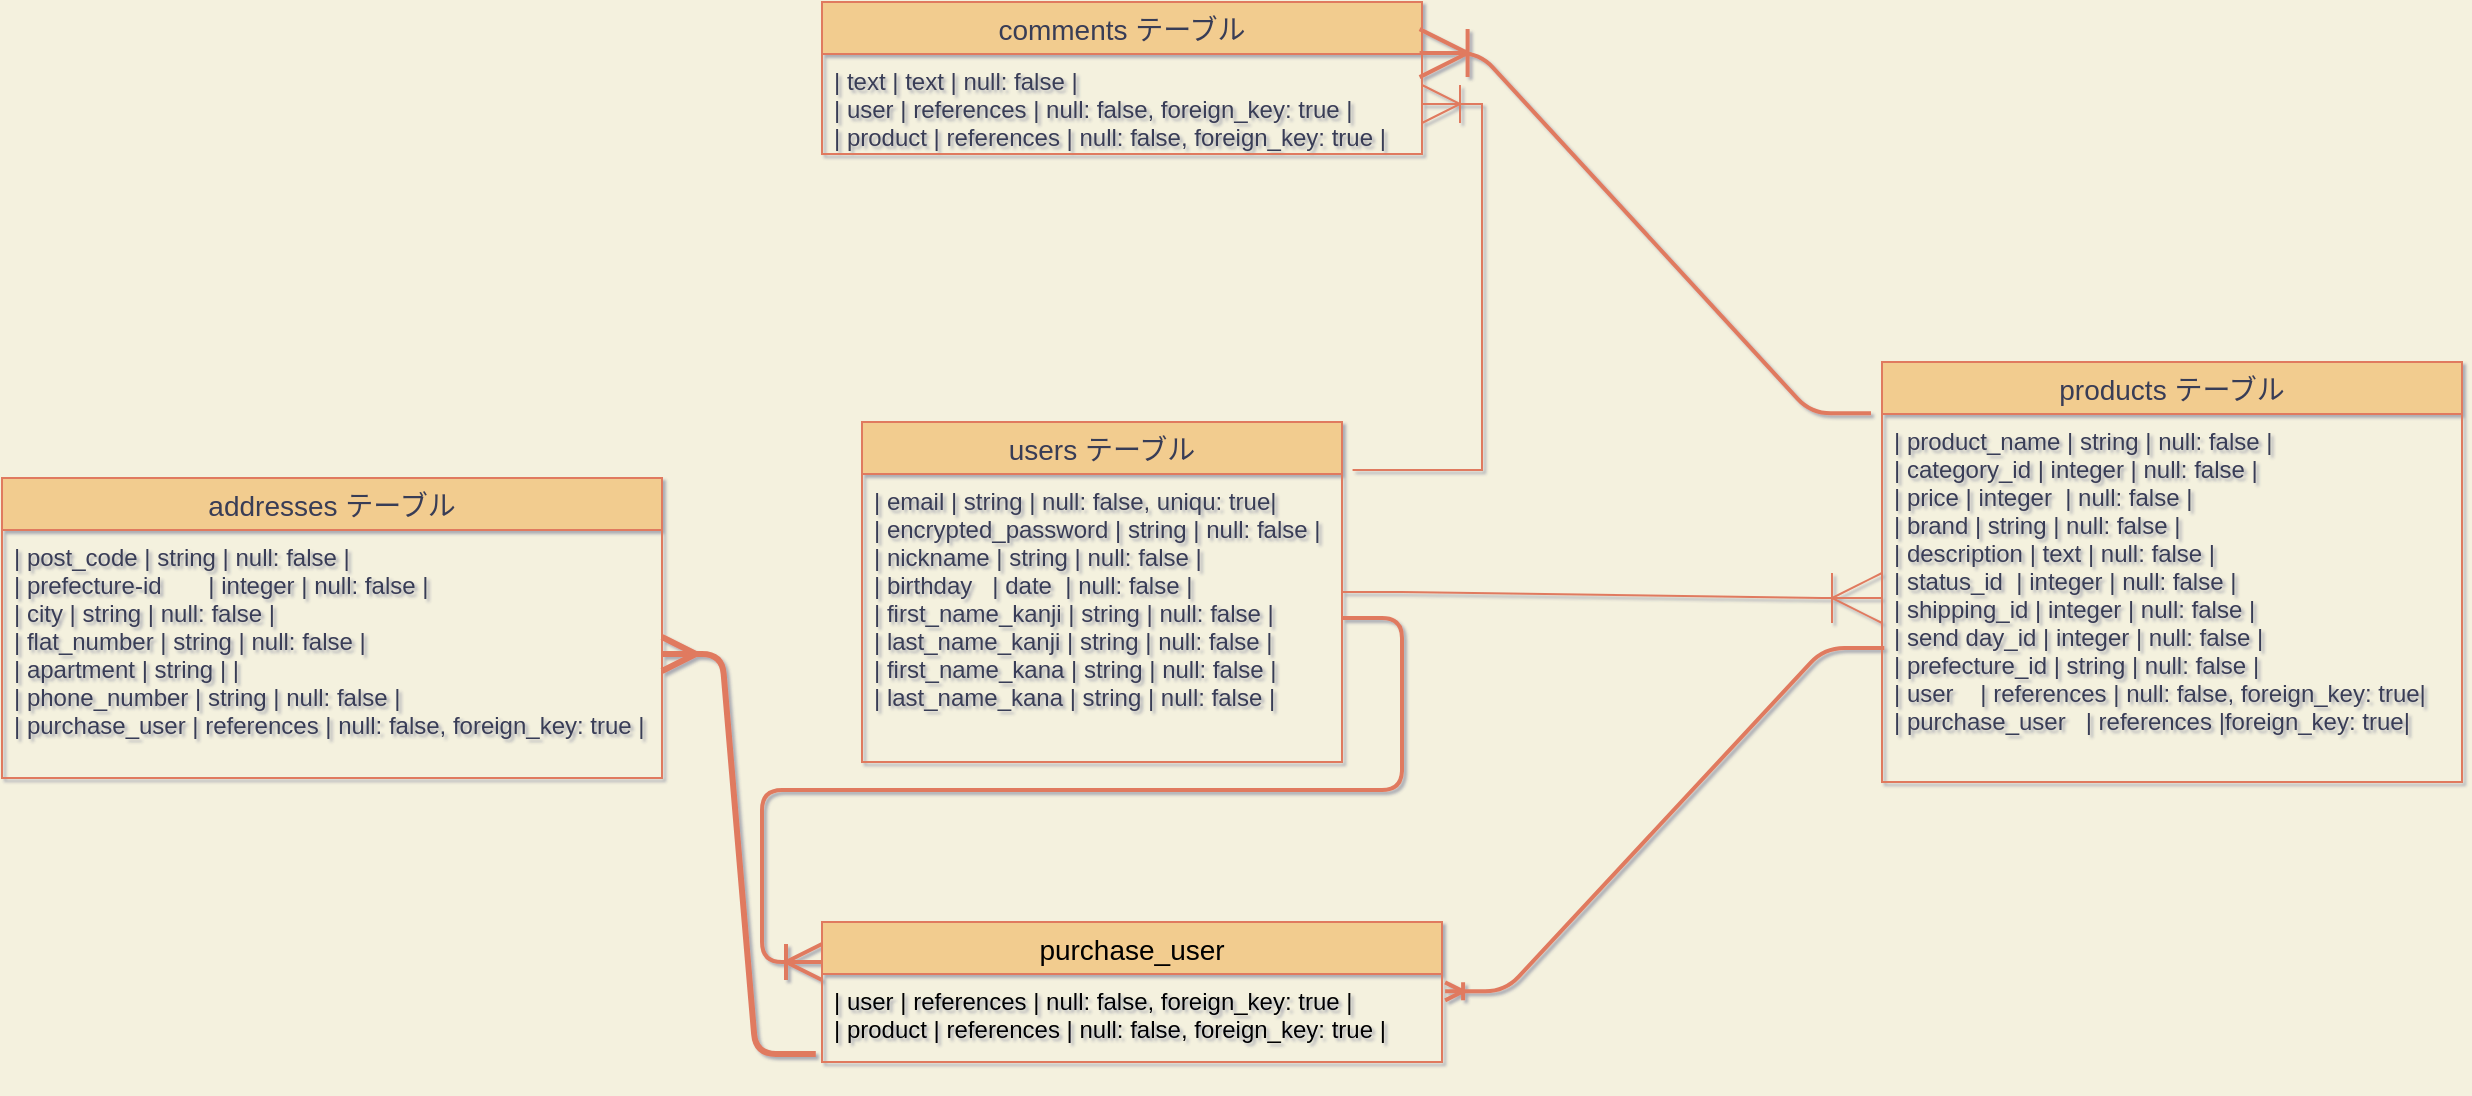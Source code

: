 <mxfile>
    <diagram id="kpo4BGjg6StALlolmZvd" name="ページ1">
        <mxGraphModel dx="1555" dy="478" grid="1" gridSize="10" guides="1" tooltips="1" connect="1" arrows="1" fold="1" page="1" pageScale="1" pageWidth="827" pageHeight="1169" background="#F4F1DE" math="0" shadow="1">
            <root>
                <mxCell id="0"/>
                <mxCell id="1" parent="0"/>
                <mxCell id="26" value="products テーブル" style="swimlane;fontStyle=0;childLayout=stackLayout;horizontal=1;startSize=26;horizontalStack=0;resizeParent=1;resizeParentMax=0;resizeLast=0;collapsible=1;marginBottom=0;align=center;fontSize=14;fillColor=#F2CC8F;strokeColor=#E07A5F;fontColor=#393C56;" parent="1" vertex="1">
                    <mxGeometry x="780" y="290" width="290" height="210" as="geometry"/>
                </mxCell>
                <mxCell id="27" value="| product_name    | string | null: false                   |&#10;| category_id | integer | null: false                   |&#10;| price           | integer  | null: false                   |&#10;| brand           | string     | null: false                   |&#10;| description     | text       | null: false                   |&#10;| status_id  | integer | null: false                   |&#10;| shipping_id | integer | null: false                   |&#10;| send day_id | integer | null: false                   |&#10;| prefecture_id | string     | null: false                   |&#10;| user    | references | null: false, foreign_key: true|&#10;| purchase_user   | references |foreign_key: true|&#10;" style="text;strokeColor=none;fillColor=none;spacingLeft=4;spacingRight=4;overflow=hidden;rotatable=0;points=[[0,0.5],[1,0.5]];portConstraint=eastwest;fontSize=12;fontColor=#393C56;" parent="26" vertex="1">
                    <mxGeometry y="26" width="290" height="184" as="geometry"/>
                </mxCell>
                <mxCell id="30" value="comments テーブル" style="swimlane;fontStyle=0;childLayout=stackLayout;horizontal=1;startSize=26;horizontalStack=0;resizeParent=1;resizeParentMax=0;resizeLast=0;collapsible=1;marginBottom=0;align=center;fontSize=14;fillColor=#F2CC8F;strokeColor=#E07A5F;fontColor=#393C56;" parent="1" vertex="1">
                    <mxGeometry x="250" y="110" width="300" height="76" as="geometry"/>
                </mxCell>
                <mxCell id="31" value="| text          | text       | null: false                    |&#10;| user          | references | null: false, foreign_key: true |&#10;| product       | references | null: false, foreign_key: true |" style="text;strokeColor=none;fillColor=none;spacingLeft=4;spacingRight=4;overflow=hidden;rotatable=0;points=[[0,0.5],[1,0.5]];portConstraint=eastwest;fontSize=12;fontColor=#393C56;" parent="30" vertex="1">
                    <mxGeometry y="26" width="300" height="50" as="geometry"/>
                </mxCell>
                <mxCell id="56" value="addresses テーブル" style="swimlane;fontStyle=0;childLayout=stackLayout;horizontal=1;startSize=26;horizontalStack=0;resizeParent=1;resizeParentMax=0;resizeLast=0;collapsible=1;marginBottom=0;align=center;fontSize=14;fillColor=#F2CC8F;strokeColor=#E07A5F;fontColor=#393C56;" parent="1" vertex="1">
                    <mxGeometry x="-160" y="348" width="330" height="150" as="geometry"/>
                </mxCell>
                <mxCell id="59" value="| post_code        | string | null: false                    |&#10;| prefecture-id       | integer | null: false                    |&#10;| city             | string     | null: false                    | &#10;| flat_number      | string | null: false                    | &#10;| apartment        | string     |                                |&#10;| phone_number     | string | null: false                    |&#10;| purchase_user             | references | null: false, foreign_key: true |" style="text;strokeColor=none;fillColor=none;spacingLeft=4;spacingRight=4;overflow=hidden;rotatable=0;points=[[0,0.5],[1,0.5]];portConstraint=eastwest;fontSize=12;fontColor=#393C56;" parent="56" vertex="1">
                    <mxGeometry y="26" width="330" height="124" as="geometry"/>
                </mxCell>
                <mxCell id="61" value="" style="edgeStyle=entityRelationEdgeStyle;fontSize=12;html=1;endArrow=ERoneToMany;entryX=0;entryY=0.5;entryDx=0;entryDy=0;rounded=0;strokeColor=#E07A5F;fontColor=#393C56;labelBackgroundColor=#F4F1DE;endSize=23;" parent="1" source="22" target="27" edge="1">
                    <mxGeometry width="100" height="100" relative="1" as="geometry">
                        <mxPoint x="440" y="441" as="sourcePoint"/>
                        <mxPoint x="390" y="400" as="targetPoint"/>
                    </mxGeometry>
                </mxCell>
                <mxCell id="62" value="" style="edgeStyle=entityRelationEdgeStyle;fontSize=12;html=1;endArrow=ERoneToMany;rounded=0;exitX=1.022;exitY=-0.014;exitDx=0;exitDy=0;exitPerimeter=0;strokeColor=#E07A5F;fontColor=#393C56;labelBackgroundColor=#F4F1DE;endSize=17;" parent="1" source="25" target="31" edge="1">
                    <mxGeometry width="100" height="100" relative="1" as="geometry">
                        <mxPoint x="190" y="240" as="sourcePoint"/>
                        <mxPoint x="590" y="210" as="targetPoint"/>
                    </mxGeometry>
                </mxCell>
                <mxCell id="22" value="users テーブル" style="swimlane;fontStyle=0;childLayout=stackLayout;horizontal=1;startSize=26;horizontalStack=0;resizeParent=1;resizeParentMax=0;resizeLast=0;collapsible=1;marginBottom=0;align=center;fontSize=14;fillColor=#F2CC8F;strokeColor=#E07A5F;fontColor=#393C56;" parent="1" vertex="1">
                    <mxGeometry x="270" y="320" width="240" height="170" as="geometry"/>
                </mxCell>
                <mxCell id="25" value="| email            | string  | null: false, uniqu: true|&#10;| encrypted_password | string  | null: false |&#10;| nickname         | string  | null: false |&#10;| birthday   | date  | null: false |&#10;| first_name_kanji | string  | null: false |&#10;| last_name_kanji  | string  | null: false |&#10;| first_name_kana  | string  | null: false |&#10;| last_name_kana   | string  | null: false |&#10;" style="text;strokeColor=none;fillColor=none;spacingLeft=4;spacingRight=4;overflow=hidden;rotatable=0;points=[[0,0.5],[1,0.5]];portConstraint=eastwest;fontSize=12;fontColor=#393C56;" parent="22" vertex="1">
                    <mxGeometry y="26" width="240" height="144" as="geometry"/>
                </mxCell>
                <mxCell id="77" value="purchase_user" style="swimlane;fontStyle=0;childLayout=stackLayout;horizontal=1;startSize=26;horizontalStack=0;resizeParent=1;resizeParentMax=0;resizeLast=0;collapsible=1;marginBottom=0;align=center;fontSize=14;rounded=0;sketch=0;strokeColor=#E07A5F;fillColor=#F2CC8F;fontColor=#000000;" vertex="1" parent="1">
                    <mxGeometry x="250" y="570" width="310" height="70" as="geometry"/>
                </mxCell>
                <mxCell id="78" value="| user             | references | null: false, foreign_key: true |&#10;| product          | references | null: false, foreign_key: true |" style="text;strokeColor=none;fillColor=none;spacingLeft=4;spacingRight=4;overflow=hidden;rotatable=0;points=[[0,0.5],[1,0.5]];portConstraint=eastwest;fontSize=12;fontColor=#000000;" vertex="1" parent="77">
                    <mxGeometry y="26" width="310" height="44" as="geometry"/>
                </mxCell>
                <mxCell id="87" value="" style="edgeStyle=entityRelationEdgeStyle;fontSize=12;html=1;endArrow=ERoneToMany;strokeColor=#E07A5F;strokeWidth=2;fillColor=#F2CC8F;entryX=0.996;entryY=-0.009;entryDx=0;entryDy=0;entryPerimeter=0;exitX=-0.019;exitY=-0.002;exitDx=0;exitDy=0;exitPerimeter=0;endSize=21;" edge="1" parent="1" source="27" target="31">
                    <mxGeometry width="100" height="100" relative="1" as="geometry">
                        <mxPoint x="930" y="280" as="sourcePoint"/>
                        <mxPoint x="640" y="110" as="targetPoint"/>
                    </mxGeometry>
                </mxCell>
                <mxCell id="88" value="" style="edgeStyle=entityRelationEdgeStyle;fontSize=12;html=1;endArrow=ERoneToMany;strokeColor=#E07A5F;strokeWidth=2;fillColor=#F2CC8F;endSize=15;" edge="1" parent="1" source="25">
                    <mxGeometry width="100" height="100" relative="1" as="geometry">
                        <mxPoint x="310" y="550" as="sourcePoint"/>
                        <mxPoint x="250" y="590" as="targetPoint"/>
                    </mxGeometry>
                </mxCell>
                <mxCell id="89" value="" style="edgeStyle=entityRelationEdgeStyle;fontSize=12;html=1;endArrow=ERoneToMany;strokeColor=#E07A5F;strokeWidth=2;fillColor=#F2CC8F;entryX=1.005;entryY=0.197;entryDx=0;entryDy=0;entryPerimeter=0;exitX=0.004;exitY=0.636;exitDx=0;exitDy=0;exitPerimeter=0;" edge="1" parent="1" source="27" target="78">
                    <mxGeometry width="100" height="100" relative="1" as="geometry">
                        <mxPoint x="310" y="670" as="sourcePoint"/>
                        <mxPoint x="410" y="570" as="targetPoint"/>
                    </mxGeometry>
                </mxCell>
                <mxCell id="91" value="" style="edgeStyle=entityRelationEdgeStyle;fontSize=12;html=1;endArrow=ERmany;strokeColor=#E07A5F;strokeWidth=3;fillColor=#F2CC8F;exitX=-0.01;exitY=0.909;exitDx=0;exitDy=0;exitPerimeter=0;endSize=13;" edge="1" parent="1" source="78" target="59">
                    <mxGeometry width="100" height="100" relative="1" as="geometry">
                        <mxPoint x="20" y="640" as="sourcePoint"/>
                        <mxPoint x="120" y="540" as="targetPoint"/>
                    </mxGeometry>
                </mxCell>
            </root>
        </mxGraphModel>
    </diagram>
</mxfile>